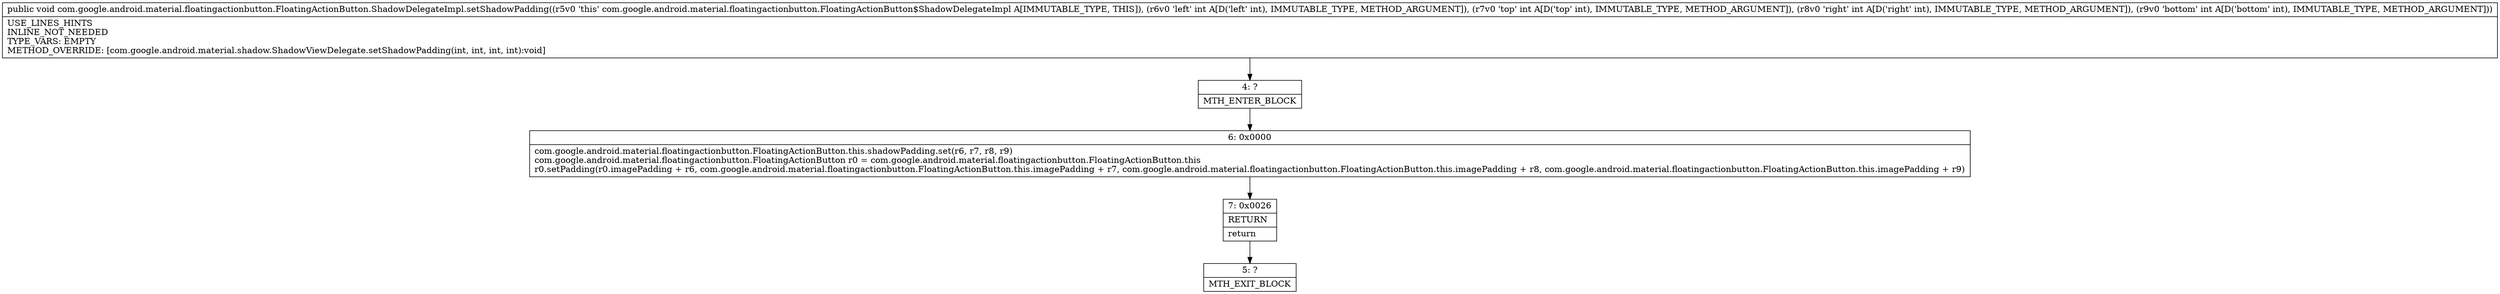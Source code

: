 digraph "CFG forcom.google.android.material.floatingactionbutton.FloatingActionButton.ShadowDelegateImpl.setShadowPadding(IIII)V" {
Node_4 [shape=record,label="{4\:\ ?|MTH_ENTER_BLOCK\l}"];
Node_6 [shape=record,label="{6\:\ 0x0000|com.google.android.material.floatingactionbutton.FloatingActionButton.this.shadowPadding.set(r6, r7, r8, r9)\lcom.google.android.material.floatingactionbutton.FloatingActionButton r0 = com.google.android.material.floatingactionbutton.FloatingActionButton.this\lr0.setPadding(r0.imagePadding + r6, com.google.android.material.floatingactionbutton.FloatingActionButton.this.imagePadding + r7, com.google.android.material.floatingactionbutton.FloatingActionButton.this.imagePadding + r8, com.google.android.material.floatingactionbutton.FloatingActionButton.this.imagePadding + r9)\l}"];
Node_7 [shape=record,label="{7\:\ 0x0026|RETURN\l|return\l}"];
Node_5 [shape=record,label="{5\:\ ?|MTH_EXIT_BLOCK\l}"];
MethodNode[shape=record,label="{public void com.google.android.material.floatingactionbutton.FloatingActionButton.ShadowDelegateImpl.setShadowPadding((r5v0 'this' com.google.android.material.floatingactionbutton.FloatingActionButton$ShadowDelegateImpl A[IMMUTABLE_TYPE, THIS]), (r6v0 'left' int A[D('left' int), IMMUTABLE_TYPE, METHOD_ARGUMENT]), (r7v0 'top' int A[D('top' int), IMMUTABLE_TYPE, METHOD_ARGUMENT]), (r8v0 'right' int A[D('right' int), IMMUTABLE_TYPE, METHOD_ARGUMENT]), (r9v0 'bottom' int A[D('bottom' int), IMMUTABLE_TYPE, METHOD_ARGUMENT]))  | USE_LINES_HINTS\lINLINE_NOT_NEEDED\lTYPE_VARS: EMPTY\lMETHOD_OVERRIDE: [com.google.android.material.shadow.ShadowViewDelegate.setShadowPadding(int, int, int, int):void]\l}"];
MethodNode -> Node_4;Node_4 -> Node_6;
Node_6 -> Node_7;
Node_7 -> Node_5;
}

